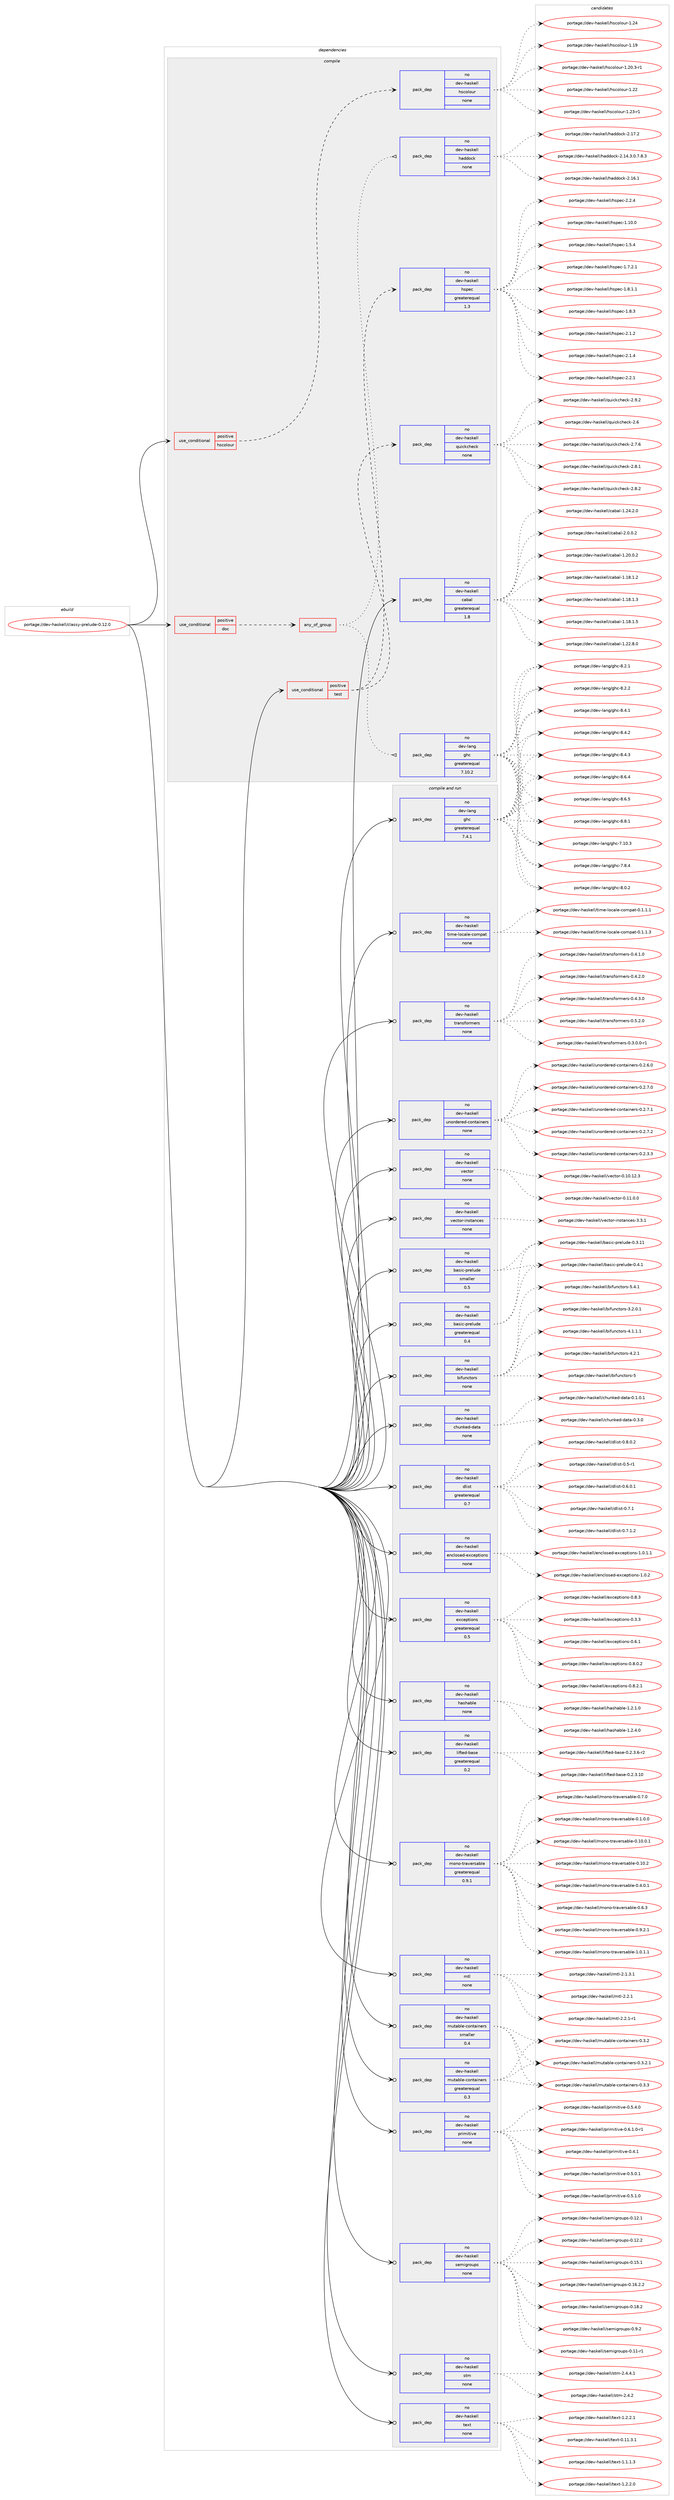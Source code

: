digraph prolog {

# *************
# Graph options
# *************

newrank=true;
concentrate=true;
compound=true;
graph [rankdir=LR,fontname=Helvetica,fontsize=10,ranksep=1.5];#, ranksep=2.5, nodesep=0.2];
edge  [arrowhead=vee];
node  [fontname=Helvetica,fontsize=10];

# **********
# The ebuild
# **********

subgraph cluster_leftcol {
color=gray;
rank=same;
label=<<i>ebuild</i>>;
id [label="portage://dev-haskell/classy-prelude-0.12.0", color=red, width=4, href="../dev-haskell/classy-prelude-0.12.0.svg"];
}

# ****************
# The dependencies
# ****************

subgraph cluster_midcol {
color=gray;
label=<<i>dependencies</i>>;
subgraph cluster_compile {
fillcolor="#eeeeee";
style=filled;
label=<<i>compile</i>>;
subgraph cond14573 {
dependency64212 [label=<<TABLE BORDER="0" CELLBORDER="1" CELLSPACING="0" CELLPADDING="4"><TR><TD ROWSPAN="3" CELLPADDING="10">use_conditional</TD></TR><TR><TD>positive</TD></TR><TR><TD>doc</TD></TR></TABLE>>, shape=none, color=red];
subgraph any1453 {
dependency64213 [label=<<TABLE BORDER="0" CELLBORDER="1" CELLSPACING="0" CELLPADDING="4"><TR><TD CELLPADDING="10">any_of_group</TD></TR></TABLE>>, shape=none, color=red];subgraph pack48129 {
dependency64214 [label=<<TABLE BORDER="0" CELLBORDER="1" CELLSPACING="0" CELLPADDING="4" WIDTH="220"><TR><TD ROWSPAN="6" CELLPADDING="30">pack_dep</TD></TR><TR><TD WIDTH="110">no</TD></TR><TR><TD>dev-haskell</TD></TR><TR><TD>haddock</TD></TR><TR><TD>none</TD></TR><TR><TD></TD></TR></TABLE>>, shape=none, color=blue];
}
dependency64213:e -> dependency64214:w [weight=20,style="dotted",arrowhead="oinv"];
subgraph pack48130 {
dependency64215 [label=<<TABLE BORDER="0" CELLBORDER="1" CELLSPACING="0" CELLPADDING="4" WIDTH="220"><TR><TD ROWSPAN="6" CELLPADDING="30">pack_dep</TD></TR><TR><TD WIDTH="110">no</TD></TR><TR><TD>dev-lang</TD></TR><TR><TD>ghc</TD></TR><TR><TD>greaterequal</TD></TR><TR><TD>7.10.2</TD></TR></TABLE>>, shape=none, color=blue];
}
dependency64213:e -> dependency64215:w [weight=20,style="dotted",arrowhead="oinv"];
}
dependency64212:e -> dependency64213:w [weight=20,style="dashed",arrowhead="vee"];
}
id:e -> dependency64212:w [weight=20,style="solid",arrowhead="vee"];
subgraph cond14574 {
dependency64216 [label=<<TABLE BORDER="0" CELLBORDER="1" CELLSPACING="0" CELLPADDING="4"><TR><TD ROWSPAN="3" CELLPADDING="10">use_conditional</TD></TR><TR><TD>positive</TD></TR><TR><TD>hscolour</TD></TR></TABLE>>, shape=none, color=red];
subgraph pack48131 {
dependency64217 [label=<<TABLE BORDER="0" CELLBORDER="1" CELLSPACING="0" CELLPADDING="4" WIDTH="220"><TR><TD ROWSPAN="6" CELLPADDING="30">pack_dep</TD></TR><TR><TD WIDTH="110">no</TD></TR><TR><TD>dev-haskell</TD></TR><TR><TD>hscolour</TD></TR><TR><TD>none</TD></TR><TR><TD></TD></TR></TABLE>>, shape=none, color=blue];
}
dependency64216:e -> dependency64217:w [weight=20,style="dashed",arrowhead="vee"];
}
id:e -> dependency64216:w [weight=20,style="solid",arrowhead="vee"];
subgraph cond14575 {
dependency64218 [label=<<TABLE BORDER="0" CELLBORDER="1" CELLSPACING="0" CELLPADDING="4"><TR><TD ROWSPAN="3" CELLPADDING="10">use_conditional</TD></TR><TR><TD>positive</TD></TR><TR><TD>test</TD></TR></TABLE>>, shape=none, color=red];
subgraph pack48132 {
dependency64219 [label=<<TABLE BORDER="0" CELLBORDER="1" CELLSPACING="0" CELLPADDING="4" WIDTH="220"><TR><TD ROWSPAN="6" CELLPADDING="30">pack_dep</TD></TR><TR><TD WIDTH="110">no</TD></TR><TR><TD>dev-haskell</TD></TR><TR><TD>hspec</TD></TR><TR><TD>greaterequal</TD></TR><TR><TD>1.3</TD></TR></TABLE>>, shape=none, color=blue];
}
dependency64218:e -> dependency64219:w [weight=20,style="dashed",arrowhead="vee"];
subgraph pack48133 {
dependency64220 [label=<<TABLE BORDER="0" CELLBORDER="1" CELLSPACING="0" CELLPADDING="4" WIDTH="220"><TR><TD ROWSPAN="6" CELLPADDING="30">pack_dep</TD></TR><TR><TD WIDTH="110">no</TD></TR><TR><TD>dev-haskell</TD></TR><TR><TD>quickcheck</TD></TR><TR><TD>none</TD></TR><TR><TD></TD></TR></TABLE>>, shape=none, color=blue];
}
dependency64218:e -> dependency64220:w [weight=20,style="dashed",arrowhead="vee"];
}
id:e -> dependency64218:w [weight=20,style="solid",arrowhead="vee"];
subgraph pack48134 {
dependency64221 [label=<<TABLE BORDER="0" CELLBORDER="1" CELLSPACING="0" CELLPADDING="4" WIDTH="220"><TR><TD ROWSPAN="6" CELLPADDING="30">pack_dep</TD></TR><TR><TD WIDTH="110">no</TD></TR><TR><TD>dev-haskell</TD></TR><TR><TD>cabal</TD></TR><TR><TD>greaterequal</TD></TR><TR><TD>1.8</TD></TR></TABLE>>, shape=none, color=blue];
}
id:e -> dependency64221:w [weight=20,style="solid",arrowhead="vee"];
}
subgraph cluster_compileandrun {
fillcolor="#eeeeee";
style=filled;
label=<<i>compile and run</i>>;
subgraph pack48135 {
dependency64222 [label=<<TABLE BORDER="0" CELLBORDER="1" CELLSPACING="0" CELLPADDING="4" WIDTH="220"><TR><TD ROWSPAN="6" CELLPADDING="30">pack_dep</TD></TR><TR><TD WIDTH="110">no</TD></TR><TR><TD>dev-haskell</TD></TR><TR><TD>basic-prelude</TD></TR><TR><TD>greaterequal</TD></TR><TR><TD>0.4</TD></TR></TABLE>>, shape=none, color=blue];
}
id:e -> dependency64222:w [weight=20,style="solid",arrowhead="odotvee"];
subgraph pack48136 {
dependency64223 [label=<<TABLE BORDER="0" CELLBORDER="1" CELLSPACING="0" CELLPADDING="4" WIDTH="220"><TR><TD ROWSPAN="6" CELLPADDING="30">pack_dep</TD></TR><TR><TD WIDTH="110">no</TD></TR><TR><TD>dev-haskell</TD></TR><TR><TD>basic-prelude</TD></TR><TR><TD>smaller</TD></TR><TR><TD>0.5</TD></TR></TABLE>>, shape=none, color=blue];
}
id:e -> dependency64223:w [weight=20,style="solid",arrowhead="odotvee"];
subgraph pack48137 {
dependency64224 [label=<<TABLE BORDER="0" CELLBORDER="1" CELLSPACING="0" CELLPADDING="4" WIDTH="220"><TR><TD ROWSPAN="6" CELLPADDING="30">pack_dep</TD></TR><TR><TD WIDTH="110">no</TD></TR><TR><TD>dev-haskell</TD></TR><TR><TD>bifunctors</TD></TR><TR><TD>none</TD></TR><TR><TD></TD></TR></TABLE>>, shape=none, color=blue];
}
id:e -> dependency64224:w [weight=20,style="solid",arrowhead="odotvee"];
subgraph pack48138 {
dependency64225 [label=<<TABLE BORDER="0" CELLBORDER="1" CELLSPACING="0" CELLPADDING="4" WIDTH="220"><TR><TD ROWSPAN="6" CELLPADDING="30">pack_dep</TD></TR><TR><TD WIDTH="110">no</TD></TR><TR><TD>dev-haskell</TD></TR><TR><TD>chunked-data</TD></TR><TR><TD>none</TD></TR><TR><TD></TD></TR></TABLE>>, shape=none, color=blue];
}
id:e -> dependency64225:w [weight=20,style="solid",arrowhead="odotvee"];
subgraph pack48139 {
dependency64226 [label=<<TABLE BORDER="0" CELLBORDER="1" CELLSPACING="0" CELLPADDING="4" WIDTH="220"><TR><TD ROWSPAN="6" CELLPADDING="30">pack_dep</TD></TR><TR><TD WIDTH="110">no</TD></TR><TR><TD>dev-haskell</TD></TR><TR><TD>dlist</TD></TR><TR><TD>greaterequal</TD></TR><TR><TD>0.7</TD></TR></TABLE>>, shape=none, color=blue];
}
id:e -> dependency64226:w [weight=20,style="solid",arrowhead="odotvee"];
subgraph pack48140 {
dependency64227 [label=<<TABLE BORDER="0" CELLBORDER="1" CELLSPACING="0" CELLPADDING="4" WIDTH="220"><TR><TD ROWSPAN="6" CELLPADDING="30">pack_dep</TD></TR><TR><TD WIDTH="110">no</TD></TR><TR><TD>dev-haskell</TD></TR><TR><TD>enclosed-exceptions</TD></TR><TR><TD>none</TD></TR><TR><TD></TD></TR></TABLE>>, shape=none, color=blue];
}
id:e -> dependency64227:w [weight=20,style="solid",arrowhead="odotvee"];
subgraph pack48141 {
dependency64228 [label=<<TABLE BORDER="0" CELLBORDER="1" CELLSPACING="0" CELLPADDING="4" WIDTH="220"><TR><TD ROWSPAN="6" CELLPADDING="30">pack_dep</TD></TR><TR><TD WIDTH="110">no</TD></TR><TR><TD>dev-haskell</TD></TR><TR><TD>exceptions</TD></TR><TR><TD>greaterequal</TD></TR><TR><TD>0.5</TD></TR></TABLE>>, shape=none, color=blue];
}
id:e -> dependency64228:w [weight=20,style="solid",arrowhead="odotvee"];
subgraph pack48142 {
dependency64229 [label=<<TABLE BORDER="0" CELLBORDER="1" CELLSPACING="0" CELLPADDING="4" WIDTH="220"><TR><TD ROWSPAN="6" CELLPADDING="30">pack_dep</TD></TR><TR><TD WIDTH="110">no</TD></TR><TR><TD>dev-haskell</TD></TR><TR><TD>hashable</TD></TR><TR><TD>none</TD></TR><TR><TD></TD></TR></TABLE>>, shape=none, color=blue];
}
id:e -> dependency64229:w [weight=20,style="solid",arrowhead="odotvee"];
subgraph pack48143 {
dependency64230 [label=<<TABLE BORDER="0" CELLBORDER="1" CELLSPACING="0" CELLPADDING="4" WIDTH="220"><TR><TD ROWSPAN="6" CELLPADDING="30">pack_dep</TD></TR><TR><TD WIDTH="110">no</TD></TR><TR><TD>dev-haskell</TD></TR><TR><TD>lifted-base</TD></TR><TR><TD>greaterequal</TD></TR><TR><TD>0.2</TD></TR></TABLE>>, shape=none, color=blue];
}
id:e -> dependency64230:w [weight=20,style="solid",arrowhead="odotvee"];
subgraph pack48144 {
dependency64231 [label=<<TABLE BORDER="0" CELLBORDER="1" CELLSPACING="0" CELLPADDING="4" WIDTH="220"><TR><TD ROWSPAN="6" CELLPADDING="30">pack_dep</TD></TR><TR><TD WIDTH="110">no</TD></TR><TR><TD>dev-haskell</TD></TR><TR><TD>mono-traversable</TD></TR><TR><TD>greaterequal</TD></TR><TR><TD>0.9.1</TD></TR></TABLE>>, shape=none, color=blue];
}
id:e -> dependency64231:w [weight=20,style="solid",arrowhead="odotvee"];
subgraph pack48145 {
dependency64232 [label=<<TABLE BORDER="0" CELLBORDER="1" CELLSPACING="0" CELLPADDING="4" WIDTH="220"><TR><TD ROWSPAN="6" CELLPADDING="30">pack_dep</TD></TR><TR><TD WIDTH="110">no</TD></TR><TR><TD>dev-haskell</TD></TR><TR><TD>mtl</TD></TR><TR><TD>none</TD></TR><TR><TD></TD></TR></TABLE>>, shape=none, color=blue];
}
id:e -> dependency64232:w [weight=20,style="solid",arrowhead="odotvee"];
subgraph pack48146 {
dependency64233 [label=<<TABLE BORDER="0" CELLBORDER="1" CELLSPACING="0" CELLPADDING="4" WIDTH="220"><TR><TD ROWSPAN="6" CELLPADDING="30">pack_dep</TD></TR><TR><TD WIDTH="110">no</TD></TR><TR><TD>dev-haskell</TD></TR><TR><TD>mutable-containers</TD></TR><TR><TD>greaterequal</TD></TR><TR><TD>0.3</TD></TR></TABLE>>, shape=none, color=blue];
}
id:e -> dependency64233:w [weight=20,style="solid",arrowhead="odotvee"];
subgraph pack48147 {
dependency64234 [label=<<TABLE BORDER="0" CELLBORDER="1" CELLSPACING="0" CELLPADDING="4" WIDTH="220"><TR><TD ROWSPAN="6" CELLPADDING="30">pack_dep</TD></TR><TR><TD WIDTH="110">no</TD></TR><TR><TD>dev-haskell</TD></TR><TR><TD>mutable-containers</TD></TR><TR><TD>smaller</TD></TR><TR><TD>0.4</TD></TR></TABLE>>, shape=none, color=blue];
}
id:e -> dependency64234:w [weight=20,style="solid",arrowhead="odotvee"];
subgraph pack48148 {
dependency64235 [label=<<TABLE BORDER="0" CELLBORDER="1" CELLSPACING="0" CELLPADDING="4" WIDTH="220"><TR><TD ROWSPAN="6" CELLPADDING="30">pack_dep</TD></TR><TR><TD WIDTH="110">no</TD></TR><TR><TD>dev-haskell</TD></TR><TR><TD>primitive</TD></TR><TR><TD>none</TD></TR><TR><TD></TD></TR></TABLE>>, shape=none, color=blue];
}
id:e -> dependency64235:w [weight=20,style="solid",arrowhead="odotvee"];
subgraph pack48149 {
dependency64236 [label=<<TABLE BORDER="0" CELLBORDER="1" CELLSPACING="0" CELLPADDING="4" WIDTH="220"><TR><TD ROWSPAN="6" CELLPADDING="30">pack_dep</TD></TR><TR><TD WIDTH="110">no</TD></TR><TR><TD>dev-haskell</TD></TR><TR><TD>semigroups</TD></TR><TR><TD>none</TD></TR><TR><TD></TD></TR></TABLE>>, shape=none, color=blue];
}
id:e -> dependency64236:w [weight=20,style="solid",arrowhead="odotvee"];
subgraph pack48150 {
dependency64237 [label=<<TABLE BORDER="0" CELLBORDER="1" CELLSPACING="0" CELLPADDING="4" WIDTH="220"><TR><TD ROWSPAN="6" CELLPADDING="30">pack_dep</TD></TR><TR><TD WIDTH="110">no</TD></TR><TR><TD>dev-haskell</TD></TR><TR><TD>stm</TD></TR><TR><TD>none</TD></TR><TR><TD></TD></TR></TABLE>>, shape=none, color=blue];
}
id:e -> dependency64237:w [weight=20,style="solid",arrowhead="odotvee"];
subgraph pack48151 {
dependency64238 [label=<<TABLE BORDER="0" CELLBORDER="1" CELLSPACING="0" CELLPADDING="4" WIDTH="220"><TR><TD ROWSPAN="6" CELLPADDING="30">pack_dep</TD></TR><TR><TD WIDTH="110">no</TD></TR><TR><TD>dev-haskell</TD></TR><TR><TD>text</TD></TR><TR><TD>none</TD></TR><TR><TD></TD></TR></TABLE>>, shape=none, color=blue];
}
id:e -> dependency64238:w [weight=20,style="solid",arrowhead="odotvee"];
subgraph pack48152 {
dependency64239 [label=<<TABLE BORDER="0" CELLBORDER="1" CELLSPACING="0" CELLPADDING="4" WIDTH="220"><TR><TD ROWSPAN="6" CELLPADDING="30">pack_dep</TD></TR><TR><TD WIDTH="110">no</TD></TR><TR><TD>dev-haskell</TD></TR><TR><TD>time-locale-compat</TD></TR><TR><TD>none</TD></TR><TR><TD></TD></TR></TABLE>>, shape=none, color=blue];
}
id:e -> dependency64239:w [weight=20,style="solid",arrowhead="odotvee"];
subgraph pack48153 {
dependency64240 [label=<<TABLE BORDER="0" CELLBORDER="1" CELLSPACING="0" CELLPADDING="4" WIDTH="220"><TR><TD ROWSPAN="6" CELLPADDING="30">pack_dep</TD></TR><TR><TD WIDTH="110">no</TD></TR><TR><TD>dev-haskell</TD></TR><TR><TD>transformers</TD></TR><TR><TD>none</TD></TR><TR><TD></TD></TR></TABLE>>, shape=none, color=blue];
}
id:e -> dependency64240:w [weight=20,style="solid",arrowhead="odotvee"];
subgraph pack48154 {
dependency64241 [label=<<TABLE BORDER="0" CELLBORDER="1" CELLSPACING="0" CELLPADDING="4" WIDTH="220"><TR><TD ROWSPAN="6" CELLPADDING="30">pack_dep</TD></TR><TR><TD WIDTH="110">no</TD></TR><TR><TD>dev-haskell</TD></TR><TR><TD>unordered-containers</TD></TR><TR><TD>none</TD></TR><TR><TD></TD></TR></TABLE>>, shape=none, color=blue];
}
id:e -> dependency64241:w [weight=20,style="solid",arrowhead="odotvee"];
subgraph pack48155 {
dependency64242 [label=<<TABLE BORDER="0" CELLBORDER="1" CELLSPACING="0" CELLPADDING="4" WIDTH="220"><TR><TD ROWSPAN="6" CELLPADDING="30">pack_dep</TD></TR><TR><TD WIDTH="110">no</TD></TR><TR><TD>dev-haskell</TD></TR><TR><TD>vector</TD></TR><TR><TD>none</TD></TR><TR><TD></TD></TR></TABLE>>, shape=none, color=blue];
}
id:e -> dependency64242:w [weight=20,style="solid",arrowhead="odotvee"];
subgraph pack48156 {
dependency64243 [label=<<TABLE BORDER="0" CELLBORDER="1" CELLSPACING="0" CELLPADDING="4" WIDTH="220"><TR><TD ROWSPAN="6" CELLPADDING="30">pack_dep</TD></TR><TR><TD WIDTH="110">no</TD></TR><TR><TD>dev-haskell</TD></TR><TR><TD>vector-instances</TD></TR><TR><TD>none</TD></TR><TR><TD></TD></TR></TABLE>>, shape=none, color=blue];
}
id:e -> dependency64243:w [weight=20,style="solid",arrowhead="odotvee"];
subgraph pack48157 {
dependency64244 [label=<<TABLE BORDER="0" CELLBORDER="1" CELLSPACING="0" CELLPADDING="4" WIDTH="220"><TR><TD ROWSPAN="6" CELLPADDING="30">pack_dep</TD></TR><TR><TD WIDTH="110">no</TD></TR><TR><TD>dev-lang</TD></TR><TR><TD>ghc</TD></TR><TR><TD>greaterequal</TD></TR><TR><TD>7.4.1</TD></TR></TABLE>>, shape=none, color=blue];
}
id:e -> dependency64244:w [weight=20,style="solid",arrowhead="odotvee"];
}
subgraph cluster_run {
fillcolor="#eeeeee";
style=filled;
label=<<i>run</i>>;
}
}

# **************
# The candidates
# **************

subgraph cluster_choices {
rank=same;
color=gray;
label=<<i>candidates</i>>;

subgraph choice48129 {
color=black;
nodesep=1;
choiceportage1001011184510497115107101108108471049710010011199107455046495246514648465546564651 [label="portage://dev-haskell/haddock-2.14.3.0.7.8.3", color=red, width=4,href="../dev-haskell/haddock-2.14.3.0.7.8.3.svg"];
choiceportage100101118451049711510710110810847104971001001119910745504649544649 [label="portage://dev-haskell/haddock-2.16.1", color=red, width=4,href="../dev-haskell/haddock-2.16.1.svg"];
choiceportage100101118451049711510710110810847104971001001119910745504649554650 [label="portage://dev-haskell/haddock-2.17.2", color=red, width=4,href="../dev-haskell/haddock-2.17.2.svg"];
dependency64214:e -> choiceportage1001011184510497115107101108108471049710010011199107455046495246514648465546564651:w [style=dotted,weight="100"];
dependency64214:e -> choiceportage100101118451049711510710110810847104971001001119910745504649544649:w [style=dotted,weight="100"];
dependency64214:e -> choiceportage100101118451049711510710110810847104971001001119910745504649554650:w [style=dotted,weight="100"];
}
subgraph choice48130 {
color=black;
nodesep=1;
choiceportage1001011184510897110103471031049945554649484651 [label="portage://dev-lang/ghc-7.10.3", color=red, width=4,href="../dev-lang/ghc-7.10.3.svg"];
choiceportage10010111845108971101034710310499455546564652 [label="portage://dev-lang/ghc-7.8.4", color=red, width=4,href="../dev-lang/ghc-7.8.4.svg"];
choiceportage10010111845108971101034710310499455646484650 [label="portage://dev-lang/ghc-8.0.2", color=red, width=4,href="../dev-lang/ghc-8.0.2.svg"];
choiceportage10010111845108971101034710310499455646504649 [label="portage://dev-lang/ghc-8.2.1", color=red, width=4,href="../dev-lang/ghc-8.2.1.svg"];
choiceportage10010111845108971101034710310499455646504650 [label="portage://dev-lang/ghc-8.2.2", color=red, width=4,href="../dev-lang/ghc-8.2.2.svg"];
choiceportage10010111845108971101034710310499455646524649 [label="portage://dev-lang/ghc-8.4.1", color=red, width=4,href="../dev-lang/ghc-8.4.1.svg"];
choiceportage10010111845108971101034710310499455646524650 [label="portage://dev-lang/ghc-8.4.2", color=red, width=4,href="../dev-lang/ghc-8.4.2.svg"];
choiceportage10010111845108971101034710310499455646524651 [label="portage://dev-lang/ghc-8.4.3", color=red, width=4,href="../dev-lang/ghc-8.4.3.svg"];
choiceportage10010111845108971101034710310499455646544652 [label="portage://dev-lang/ghc-8.6.4", color=red, width=4,href="../dev-lang/ghc-8.6.4.svg"];
choiceportage10010111845108971101034710310499455646544653 [label="portage://dev-lang/ghc-8.6.5", color=red, width=4,href="../dev-lang/ghc-8.6.5.svg"];
choiceportage10010111845108971101034710310499455646564649 [label="portage://dev-lang/ghc-8.8.1", color=red, width=4,href="../dev-lang/ghc-8.8.1.svg"];
dependency64215:e -> choiceportage1001011184510897110103471031049945554649484651:w [style=dotted,weight="100"];
dependency64215:e -> choiceportage10010111845108971101034710310499455546564652:w [style=dotted,weight="100"];
dependency64215:e -> choiceportage10010111845108971101034710310499455646484650:w [style=dotted,weight="100"];
dependency64215:e -> choiceportage10010111845108971101034710310499455646504649:w [style=dotted,weight="100"];
dependency64215:e -> choiceportage10010111845108971101034710310499455646504650:w [style=dotted,weight="100"];
dependency64215:e -> choiceportage10010111845108971101034710310499455646524649:w [style=dotted,weight="100"];
dependency64215:e -> choiceportage10010111845108971101034710310499455646524650:w [style=dotted,weight="100"];
dependency64215:e -> choiceportage10010111845108971101034710310499455646524651:w [style=dotted,weight="100"];
dependency64215:e -> choiceportage10010111845108971101034710310499455646544652:w [style=dotted,weight="100"];
dependency64215:e -> choiceportage10010111845108971101034710310499455646544653:w [style=dotted,weight="100"];
dependency64215:e -> choiceportage10010111845108971101034710310499455646564649:w [style=dotted,weight="100"];
}
subgraph choice48131 {
color=black;
nodesep=1;
choiceportage100101118451049711510710110810847104115991111081111171144549464957 [label="portage://dev-haskell/hscolour-1.19", color=red, width=4,href="../dev-haskell/hscolour-1.19.svg"];
choiceportage10010111845104971151071011081084710411599111108111117114454946504846514511449 [label="portage://dev-haskell/hscolour-1.20.3-r1", color=red, width=4,href="../dev-haskell/hscolour-1.20.3-r1.svg"];
choiceportage100101118451049711510710110810847104115991111081111171144549465050 [label="portage://dev-haskell/hscolour-1.22", color=red, width=4,href="../dev-haskell/hscolour-1.22.svg"];
choiceportage1001011184510497115107101108108471041159911110811111711445494650514511449 [label="portage://dev-haskell/hscolour-1.23-r1", color=red, width=4,href="../dev-haskell/hscolour-1.23-r1.svg"];
choiceportage100101118451049711510710110810847104115991111081111171144549465052 [label="portage://dev-haskell/hscolour-1.24", color=red, width=4,href="../dev-haskell/hscolour-1.24.svg"];
dependency64217:e -> choiceportage100101118451049711510710110810847104115991111081111171144549464957:w [style=dotted,weight="100"];
dependency64217:e -> choiceportage10010111845104971151071011081084710411599111108111117114454946504846514511449:w [style=dotted,weight="100"];
dependency64217:e -> choiceportage100101118451049711510710110810847104115991111081111171144549465050:w [style=dotted,weight="100"];
dependency64217:e -> choiceportage1001011184510497115107101108108471041159911110811111711445494650514511449:w [style=dotted,weight="100"];
dependency64217:e -> choiceportage100101118451049711510710110810847104115991111081111171144549465052:w [style=dotted,weight="100"];
}
subgraph choice48132 {
color=black;
nodesep=1;
choiceportage1001011184510497115107101108108471041151121019945494649484648 [label="portage://dev-haskell/hspec-1.10.0", color=red, width=4,href="../dev-haskell/hspec-1.10.0.svg"];
choiceportage10010111845104971151071011081084710411511210199454946534652 [label="portage://dev-haskell/hspec-1.5.4", color=red, width=4,href="../dev-haskell/hspec-1.5.4.svg"];
choiceportage100101118451049711510710110810847104115112101994549465546504649 [label="portage://dev-haskell/hspec-1.7.2.1", color=red, width=4,href="../dev-haskell/hspec-1.7.2.1.svg"];
choiceportage100101118451049711510710110810847104115112101994549465646494649 [label="portage://dev-haskell/hspec-1.8.1.1", color=red, width=4,href="../dev-haskell/hspec-1.8.1.1.svg"];
choiceportage10010111845104971151071011081084710411511210199454946564651 [label="portage://dev-haskell/hspec-1.8.3", color=red, width=4,href="../dev-haskell/hspec-1.8.3.svg"];
choiceportage10010111845104971151071011081084710411511210199455046494650 [label="portage://dev-haskell/hspec-2.1.2", color=red, width=4,href="../dev-haskell/hspec-2.1.2.svg"];
choiceportage10010111845104971151071011081084710411511210199455046494652 [label="portage://dev-haskell/hspec-2.1.4", color=red, width=4,href="../dev-haskell/hspec-2.1.4.svg"];
choiceportage10010111845104971151071011081084710411511210199455046504649 [label="portage://dev-haskell/hspec-2.2.1", color=red, width=4,href="../dev-haskell/hspec-2.2.1.svg"];
choiceportage10010111845104971151071011081084710411511210199455046504652 [label="portage://dev-haskell/hspec-2.2.4", color=red, width=4,href="../dev-haskell/hspec-2.2.4.svg"];
dependency64219:e -> choiceportage1001011184510497115107101108108471041151121019945494649484648:w [style=dotted,weight="100"];
dependency64219:e -> choiceportage10010111845104971151071011081084710411511210199454946534652:w [style=dotted,weight="100"];
dependency64219:e -> choiceportage100101118451049711510710110810847104115112101994549465546504649:w [style=dotted,weight="100"];
dependency64219:e -> choiceportage100101118451049711510710110810847104115112101994549465646494649:w [style=dotted,weight="100"];
dependency64219:e -> choiceportage10010111845104971151071011081084710411511210199454946564651:w [style=dotted,weight="100"];
dependency64219:e -> choiceportage10010111845104971151071011081084710411511210199455046494650:w [style=dotted,weight="100"];
dependency64219:e -> choiceportage10010111845104971151071011081084710411511210199455046494652:w [style=dotted,weight="100"];
dependency64219:e -> choiceportage10010111845104971151071011081084710411511210199455046504649:w [style=dotted,weight="100"];
dependency64219:e -> choiceportage10010111845104971151071011081084710411511210199455046504652:w [style=dotted,weight="100"];
}
subgraph choice48133 {
color=black;
nodesep=1;
choiceportage10010111845104971151071011081084711311710599107991041019910745504654 [label="portage://dev-haskell/quickcheck-2.6", color=red, width=4,href="../dev-haskell/quickcheck-2.6.svg"];
choiceportage100101118451049711510710110810847113117105991079910410199107455046554654 [label="portage://dev-haskell/quickcheck-2.7.6", color=red, width=4,href="../dev-haskell/quickcheck-2.7.6.svg"];
choiceportage100101118451049711510710110810847113117105991079910410199107455046564649 [label="portage://dev-haskell/quickcheck-2.8.1", color=red, width=4,href="../dev-haskell/quickcheck-2.8.1.svg"];
choiceportage100101118451049711510710110810847113117105991079910410199107455046564650 [label="portage://dev-haskell/quickcheck-2.8.2", color=red, width=4,href="../dev-haskell/quickcheck-2.8.2.svg"];
choiceportage100101118451049711510710110810847113117105991079910410199107455046574650 [label="portage://dev-haskell/quickcheck-2.9.2", color=red, width=4,href="../dev-haskell/quickcheck-2.9.2.svg"];
dependency64220:e -> choiceportage10010111845104971151071011081084711311710599107991041019910745504654:w [style=dotted,weight="100"];
dependency64220:e -> choiceportage100101118451049711510710110810847113117105991079910410199107455046554654:w [style=dotted,weight="100"];
dependency64220:e -> choiceportage100101118451049711510710110810847113117105991079910410199107455046564649:w [style=dotted,weight="100"];
dependency64220:e -> choiceportage100101118451049711510710110810847113117105991079910410199107455046564650:w [style=dotted,weight="100"];
dependency64220:e -> choiceportage100101118451049711510710110810847113117105991079910410199107455046574650:w [style=dotted,weight="100"];
}
subgraph choice48134 {
color=black;
nodesep=1;
choiceportage10010111845104971151071011081084799979897108454946495646494650 [label="portage://dev-haskell/cabal-1.18.1.2", color=red, width=4,href="../dev-haskell/cabal-1.18.1.2.svg"];
choiceportage10010111845104971151071011081084799979897108454946495646494651 [label="portage://dev-haskell/cabal-1.18.1.3", color=red, width=4,href="../dev-haskell/cabal-1.18.1.3.svg"];
choiceportage10010111845104971151071011081084799979897108454946495646494653 [label="portage://dev-haskell/cabal-1.18.1.5", color=red, width=4,href="../dev-haskell/cabal-1.18.1.5.svg"];
choiceportage10010111845104971151071011081084799979897108454946504846484650 [label="portage://dev-haskell/cabal-1.20.0.2", color=red, width=4,href="../dev-haskell/cabal-1.20.0.2.svg"];
choiceportage10010111845104971151071011081084799979897108454946505046564648 [label="portage://dev-haskell/cabal-1.22.8.0", color=red, width=4,href="../dev-haskell/cabal-1.22.8.0.svg"];
choiceportage10010111845104971151071011081084799979897108454946505246504648 [label="portage://dev-haskell/cabal-1.24.2.0", color=red, width=4,href="../dev-haskell/cabal-1.24.2.0.svg"];
choiceportage100101118451049711510710110810847999798971084550464846484650 [label="portage://dev-haskell/cabal-2.0.0.2", color=red, width=4,href="../dev-haskell/cabal-2.0.0.2.svg"];
dependency64221:e -> choiceportage10010111845104971151071011081084799979897108454946495646494650:w [style=dotted,weight="100"];
dependency64221:e -> choiceportage10010111845104971151071011081084799979897108454946495646494651:w [style=dotted,weight="100"];
dependency64221:e -> choiceportage10010111845104971151071011081084799979897108454946495646494653:w [style=dotted,weight="100"];
dependency64221:e -> choiceportage10010111845104971151071011081084799979897108454946504846484650:w [style=dotted,weight="100"];
dependency64221:e -> choiceportage10010111845104971151071011081084799979897108454946505046564648:w [style=dotted,weight="100"];
dependency64221:e -> choiceportage10010111845104971151071011081084799979897108454946505246504648:w [style=dotted,weight="100"];
dependency64221:e -> choiceportage100101118451049711510710110810847999798971084550464846484650:w [style=dotted,weight="100"];
}
subgraph choice48135 {
color=black;
nodesep=1;
choiceportage1001011184510497115107101108108479897115105994511211410110811710010145484651464949 [label="portage://dev-haskell/basic-prelude-0.3.11", color=red, width=4,href="../dev-haskell/basic-prelude-0.3.11.svg"];
choiceportage10010111845104971151071011081084798971151059945112114101108117100101454846524649 [label="portage://dev-haskell/basic-prelude-0.4.1", color=red, width=4,href="../dev-haskell/basic-prelude-0.4.1.svg"];
dependency64222:e -> choiceportage1001011184510497115107101108108479897115105994511211410110811710010145484651464949:w [style=dotted,weight="100"];
dependency64222:e -> choiceportage10010111845104971151071011081084798971151059945112114101108117100101454846524649:w [style=dotted,weight="100"];
}
subgraph choice48136 {
color=black;
nodesep=1;
choiceportage1001011184510497115107101108108479897115105994511211410110811710010145484651464949 [label="portage://dev-haskell/basic-prelude-0.3.11", color=red, width=4,href="../dev-haskell/basic-prelude-0.3.11.svg"];
choiceportage10010111845104971151071011081084798971151059945112114101108117100101454846524649 [label="portage://dev-haskell/basic-prelude-0.4.1", color=red, width=4,href="../dev-haskell/basic-prelude-0.4.1.svg"];
dependency64223:e -> choiceportage1001011184510497115107101108108479897115105994511211410110811710010145484651464949:w [style=dotted,weight="100"];
dependency64223:e -> choiceportage10010111845104971151071011081084798971151059945112114101108117100101454846524649:w [style=dotted,weight="100"];
}
subgraph choice48137 {
color=black;
nodesep=1;
choiceportage10010111845104971151071011081084798105102117110991161111141154551465046484649 [label="portage://dev-haskell/bifunctors-3.2.0.1", color=red, width=4,href="../dev-haskell/bifunctors-3.2.0.1.svg"];
choiceportage10010111845104971151071011081084798105102117110991161111141154552464946494649 [label="portage://dev-haskell/bifunctors-4.1.1.1", color=red, width=4,href="../dev-haskell/bifunctors-4.1.1.1.svg"];
choiceportage1001011184510497115107101108108479810510211711099116111114115455246504649 [label="portage://dev-haskell/bifunctors-4.2.1", color=red, width=4,href="../dev-haskell/bifunctors-4.2.1.svg"];
choiceportage10010111845104971151071011081084798105102117110991161111141154553 [label="portage://dev-haskell/bifunctors-5", color=red, width=4,href="../dev-haskell/bifunctors-5.svg"];
choiceportage1001011184510497115107101108108479810510211711099116111114115455346524649 [label="portage://dev-haskell/bifunctors-5.4.1", color=red, width=4,href="../dev-haskell/bifunctors-5.4.1.svg"];
dependency64224:e -> choiceportage10010111845104971151071011081084798105102117110991161111141154551465046484649:w [style=dotted,weight="100"];
dependency64224:e -> choiceportage10010111845104971151071011081084798105102117110991161111141154552464946494649:w [style=dotted,weight="100"];
dependency64224:e -> choiceportage1001011184510497115107101108108479810510211711099116111114115455246504649:w [style=dotted,weight="100"];
dependency64224:e -> choiceportage10010111845104971151071011081084798105102117110991161111141154553:w [style=dotted,weight="100"];
dependency64224:e -> choiceportage1001011184510497115107101108108479810510211711099116111114115455346524649:w [style=dotted,weight="100"];
}
subgraph choice48138 {
color=black;
nodesep=1;
choiceportage100101118451049711510710110810847991041171101071011004510097116974548464946484649 [label="portage://dev-haskell/chunked-data-0.1.0.1", color=red, width=4,href="../dev-haskell/chunked-data-0.1.0.1.svg"];
choiceportage10010111845104971151071011081084799104117110107101100451009711697454846514648 [label="portage://dev-haskell/chunked-data-0.3.0", color=red, width=4,href="../dev-haskell/chunked-data-0.3.0.svg"];
dependency64225:e -> choiceportage100101118451049711510710110810847991041171101071011004510097116974548464946484649:w [style=dotted,weight="100"];
dependency64225:e -> choiceportage10010111845104971151071011081084799104117110107101100451009711697454846514648:w [style=dotted,weight="100"];
}
subgraph choice48139 {
color=black;
nodesep=1;
choiceportage100101118451049711510710110810847100108105115116454846534511449 [label="portage://dev-haskell/dlist-0.5-r1", color=red, width=4,href="../dev-haskell/dlist-0.5-r1.svg"];
choiceportage1001011184510497115107101108108471001081051151164548465446484649 [label="portage://dev-haskell/dlist-0.6.0.1", color=red, width=4,href="../dev-haskell/dlist-0.6.0.1.svg"];
choiceportage100101118451049711510710110810847100108105115116454846554649 [label="portage://dev-haskell/dlist-0.7.1", color=red, width=4,href="../dev-haskell/dlist-0.7.1.svg"];
choiceportage1001011184510497115107101108108471001081051151164548465546494650 [label="portage://dev-haskell/dlist-0.7.1.2", color=red, width=4,href="../dev-haskell/dlist-0.7.1.2.svg"];
choiceportage1001011184510497115107101108108471001081051151164548465646484650 [label="portage://dev-haskell/dlist-0.8.0.2", color=red, width=4,href="../dev-haskell/dlist-0.8.0.2.svg"];
dependency64226:e -> choiceportage100101118451049711510710110810847100108105115116454846534511449:w [style=dotted,weight="100"];
dependency64226:e -> choiceportage1001011184510497115107101108108471001081051151164548465446484649:w [style=dotted,weight="100"];
dependency64226:e -> choiceportage100101118451049711510710110810847100108105115116454846554649:w [style=dotted,weight="100"];
dependency64226:e -> choiceportage1001011184510497115107101108108471001081051151164548465546494650:w [style=dotted,weight="100"];
dependency64226:e -> choiceportage1001011184510497115107101108108471001081051151164548465646484650:w [style=dotted,weight="100"];
}
subgraph choice48140 {
color=black;
nodesep=1;
choiceportage1001011184510497115107101108108471011109910811111510110045101120991011121161051111101154549464846494649 [label="portage://dev-haskell/enclosed-exceptions-1.0.1.1", color=red, width=4,href="../dev-haskell/enclosed-exceptions-1.0.1.1.svg"];
choiceportage100101118451049711510710110810847101110991081111151011004510112099101112116105111110115454946484650 [label="portage://dev-haskell/enclosed-exceptions-1.0.2", color=red, width=4,href="../dev-haskell/enclosed-exceptions-1.0.2.svg"];
dependency64227:e -> choiceportage1001011184510497115107101108108471011109910811111510110045101120991011121161051111101154549464846494649:w [style=dotted,weight="100"];
dependency64227:e -> choiceportage100101118451049711510710110810847101110991081111151011004510112099101112116105111110115454946484650:w [style=dotted,weight="100"];
}
subgraph choice48141 {
color=black;
nodesep=1;
choiceportage10010111845104971151071011081084710112099101112116105111110115454846514651 [label="portage://dev-haskell/exceptions-0.3.3", color=red, width=4,href="../dev-haskell/exceptions-0.3.3.svg"];
choiceportage10010111845104971151071011081084710112099101112116105111110115454846544649 [label="portage://dev-haskell/exceptions-0.6.1", color=red, width=4,href="../dev-haskell/exceptions-0.6.1.svg"];
choiceportage100101118451049711510710110810847101120991011121161051111101154548465646484650 [label="portage://dev-haskell/exceptions-0.8.0.2", color=red, width=4,href="../dev-haskell/exceptions-0.8.0.2.svg"];
choiceportage100101118451049711510710110810847101120991011121161051111101154548465646504649 [label="portage://dev-haskell/exceptions-0.8.2.1", color=red, width=4,href="../dev-haskell/exceptions-0.8.2.1.svg"];
choiceportage10010111845104971151071011081084710112099101112116105111110115454846564651 [label="portage://dev-haskell/exceptions-0.8.3", color=red, width=4,href="../dev-haskell/exceptions-0.8.3.svg"];
dependency64228:e -> choiceportage10010111845104971151071011081084710112099101112116105111110115454846514651:w [style=dotted,weight="100"];
dependency64228:e -> choiceportage10010111845104971151071011081084710112099101112116105111110115454846544649:w [style=dotted,weight="100"];
dependency64228:e -> choiceportage100101118451049711510710110810847101120991011121161051111101154548465646484650:w [style=dotted,weight="100"];
dependency64228:e -> choiceportage100101118451049711510710110810847101120991011121161051111101154548465646504649:w [style=dotted,weight="100"];
dependency64228:e -> choiceportage10010111845104971151071011081084710112099101112116105111110115454846564651:w [style=dotted,weight="100"];
}
subgraph choice48142 {
color=black;
nodesep=1;
choiceportage1001011184510497115107101108108471049711510497981081014549465046494648 [label="portage://dev-haskell/hashable-1.2.1.0", color=red, width=4,href="../dev-haskell/hashable-1.2.1.0.svg"];
choiceportage1001011184510497115107101108108471049711510497981081014549465046524648 [label="portage://dev-haskell/hashable-1.2.4.0", color=red, width=4,href="../dev-haskell/hashable-1.2.4.0.svg"];
dependency64229:e -> choiceportage1001011184510497115107101108108471049711510497981081014549465046494648:w [style=dotted,weight="100"];
dependency64229:e -> choiceportage1001011184510497115107101108108471049711510497981081014549465046524648:w [style=dotted,weight="100"];
}
subgraph choice48143 {
color=black;
nodesep=1;
choiceportage100101118451049711510710110810847108105102116101100459897115101454846504651464948 [label="portage://dev-haskell/lifted-base-0.2.3.10", color=red, width=4,href="../dev-haskell/lifted-base-0.2.3.10.svg"];
choiceportage10010111845104971151071011081084710810510211610110045989711510145484650465146544511450 [label="portage://dev-haskell/lifted-base-0.2.3.6-r2", color=red, width=4,href="../dev-haskell/lifted-base-0.2.3.6-r2.svg"];
dependency64230:e -> choiceportage100101118451049711510710110810847108105102116101100459897115101454846504651464948:w [style=dotted,weight="100"];
dependency64230:e -> choiceportage10010111845104971151071011081084710810510211610110045989711510145484650465146544511450:w [style=dotted,weight="100"];
}
subgraph choice48144 {
color=black;
nodesep=1;
choiceportage100101118451049711510710110810847109111110111451161149711810111411597981081014548464946484648 [label="portage://dev-haskell/mono-traversable-0.1.0.0", color=red, width=4,href="../dev-haskell/mono-traversable-0.1.0.0.svg"];
choiceportage10010111845104971151071011081084710911111011145116114971181011141159798108101454846494846484649 [label="portage://dev-haskell/mono-traversable-0.10.0.1", color=red, width=4,href="../dev-haskell/mono-traversable-0.10.0.1.svg"];
choiceportage1001011184510497115107101108108471091111101114511611497118101114115979810810145484649484650 [label="portage://dev-haskell/mono-traversable-0.10.2", color=red, width=4,href="../dev-haskell/mono-traversable-0.10.2.svg"];
choiceportage100101118451049711510710110810847109111110111451161149711810111411597981081014548465246484649 [label="portage://dev-haskell/mono-traversable-0.4.0.1", color=red, width=4,href="../dev-haskell/mono-traversable-0.4.0.1.svg"];
choiceportage10010111845104971151071011081084710911111011145116114971181011141159798108101454846544651 [label="portage://dev-haskell/mono-traversable-0.6.3", color=red, width=4,href="../dev-haskell/mono-traversable-0.6.3.svg"];
choiceportage10010111845104971151071011081084710911111011145116114971181011141159798108101454846554648 [label="portage://dev-haskell/mono-traversable-0.7.0", color=red, width=4,href="../dev-haskell/mono-traversable-0.7.0.svg"];
choiceportage100101118451049711510710110810847109111110111451161149711810111411597981081014548465746504649 [label="portage://dev-haskell/mono-traversable-0.9.2.1", color=red, width=4,href="../dev-haskell/mono-traversable-0.9.2.1.svg"];
choiceportage100101118451049711510710110810847109111110111451161149711810111411597981081014549464846494649 [label="portage://dev-haskell/mono-traversable-1.0.1.1", color=red, width=4,href="../dev-haskell/mono-traversable-1.0.1.1.svg"];
dependency64231:e -> choiceportage100101118451049711510710110810847109111110111451161149711810111411597981081014548464946484648:w [style=dotted,weight="100"];
dependency64231:e -> choiceportage10010111845104971151071011081084710911111011145116114971181011141159798108101454846494846484649:w [style=dotted,weight="100"];
dependency64231:e -> choiceportage1001011184510497115107101108108471091111101114511611497118101114115979810810145484649484650:w [style=dotted,weight="100"];
dependency64231:e -> choiceportage100101118451049711510710110810847109111110111451161149711810111411597981081014548465246484649:w [style=dotted,weight="100"];
dependency64231:e -> choiceportage10010111845104971151071011081084710911111011145116114971181011141159798108101454846544651:w [style=dotted,weight="100"];
dependency64231:e -> choiceportage10010111845104971151071011081084710911111011145116114971181011141159798108101454846554648:w [style=dotted,weight="100"];
dependency64231:e -> choiceportage100101118451049711510710110810847109111110111451161149711810111411597981081014548465746504649:w [style=dotted,weight="100"];
dependency64231:e -> choiceportage100101118451049711510710110810847109111110111451161149711810111411597981081014549464846494649:w [style=dotted,weight="100"];
}
subgraph choice48145 {
color=black;
nodesep=1;
choiceportage1001011184510497115107101108108471091161084550464946514649 [label="portage://dev-haskell/mtl-2.1.3.1", color=red, width=4,href="../dev-haskell/mtl-2.1.3.1.svg"];
choiceportage100101118451049711510710110810847109116108455046504649 [label="portage://dev-haskell/mtl-2.2.1", color=red, width=4,href="../dev-haskell/mtl-2.2.1.svg"];
choiceportage1001011184510497115107101108108471091161084550465046494511449 [label="portage://dev-haskell/mtl-2.2.1-r1", color=red, width=4,href="../dev-haskell/mtl-2.2.1-r1.svg"];
dependency64232:e -> choiceportage1001011184510497115107101108108471091161084550464946514649:w [style=dotted,weight="100"];
dependency64232:e -> choiceportage100101118451049711510710110810847109116108455046504649:w [style=dotted,weight="100"];
dependency64232:e -> choiceportage1001011184510497115107101108108471091161084550465046494511449:w [style=dotted,weight="100"];
}
subgraph choice48146 {
color=black;
nodesep=1;
choiceportage1001011184510497115107101108108471091171169798108101459911111011697105110101114115454846514650 [label="portage://dev-haskell/mutable-containers-0.3.2", color=red, width=4,href="../dev-haskell/mutable-containers-0.3.2.svg"];
choiceportage10010111845104971151071011081084710911711697981081014599111110116971051101011141154548465146504649 [label="portage://dev-haskell/mutable-containers-0.3.2.1", color=red, width=4,href="../dev-haskell/mutable-containers-0.3.2.1.svg"];
choiceportage1001011184510497115107101108108471091171169798108101459911111011697105110101114115454846514651 [label="portage://dev-haskell/mutable-containers-0.3.3", color=red, width=4,href="../dev-haskell/mutable-containers-0.3.3.svg"];
dependency64233:e -> choiceportage1001011184510497115107101108108471091171169798108101459911111011697105110101114115454846514650:w [style=dotted,weight="100"];
dependency64233:e -> choiceportage10010111845104971151071011081084710911711697981081014599111110116971051101011141154548465146504649:w [style=dotted,weight="100"];
dependency64233:e -> choiceportage1001011184510497115107101108108471091171169798108101459911111011697105110101114115454846514651:w [style=dotted,weight="100"];
}
subgraph choice48147 {
color=black;
nodesep=1;
choiceportage1001011184510497115107101108108471091171169798108101459911111011697105110101114115454846514650 [label="portage://dev-haskell/mutable-containers-0.3.2", color=red, width=4,href="../dev-haskell/mutable-containers-0.3.2.svg"];
choiceportage10010111845104971151071011081084710911711697981081014599111110116971051101011141154548465146504649 [label="portage://dev-haskell/mutable-containers-0.3.2.1", color=red, width=4,href="../dev-haskell/mutable-containers-0.3.2.1.svg"];
choiceportage1001011184510497115107101108108471091171169798108101459911111011697105110101114115454846514651 [label="portage://dev-haskell/mutable-containers-0.3.3", color=red, width=4,href="../dev-haskell/mutable-containers-0.3.3.svg"];
dependency64234:e -> choiceportage1001011184510497115107101108108471091171169798108101459911111011697105110101114115454846514650:w [style=dotted,weight="100"];
dependency64234:e -> choiceportage10010111845104971151071011081084710911711697981081014599111110116971051101011141154548465146504649:w [style=dotted,weight="100"];
dependency64234:e -> choiceportage1001011184510497115107101108108471091171169798108101459911111011697105110101114115454846514651:w [style=dotted,weight="100"];
}
subgraph choice48148 {
color=black;
nodesep=1;
choiceportage100101118451049711510710110810847112114105109105116105118101454846524649 [label="portage://dev-haskell/primitive-0.4.1", color=red, width=4,href="../dev-haskell/primitive-0.4.1.svg"];
choiceportage1001011184510497115107101108108471121141051091051161051181014548465346484649 [label="portage://dev-haskell/primitive-0.5.0.1", color=red, width=4,href="../dev-haskell/primitive-0.5.0.1.svg"];
choiceportage1001011184510497115107101108108471121141051091051161051181014548465346494648 [label="portage://dev-haskell/primitive-0.5.1.0", color=red, width=4,href="../dev-haskell/primitive-0.5.1.0.svg"];
choiceportage1001011184510497115107101108108471121141051091051161051181014548465346524648 [label="portage://dev-haskell/primitive-0.5.4.0", color=red, width=4,href="../dev-haskell/primitive-0.5.4.0.svg"];
choiceportage10010111845104971151071011081084711211410510910511610511810145484654464946484511449 [label="portage://dev-haskell/primitive-0.6.1.0-r1", color=red, width=4,href="../dev-haskell/primitive-0.6.1.0-r1.svg"];
dependency64235:e -> choiceportage100101118451049711510710110810847112114105109105116105118101454846524649:w [style=dotted,weight="100"];
dependency64235:e -> choiceportage1001011184510497115107101108108471121141051091051161051181014548465346484649:w [style=dotted,weight="100"];
dependency64235:e -> choiceportage1001011184510497115107101108108471121141051091051161051181014548465346494648:w [style=dotted,weight="100"];
dependency64235:e -> choiceportage1001011184510497115107101108108471121141051091051161051181014548465346524648:w [style=dotted,weight="100"];
dependency64235:e -> choiceportage10010111845104971151071011081084711211410510910511610511810145484654464946484511449:w [style=dotted,weight="100"];
}
subgraph choice48149 {
color=black;
nodesep=1;
choiceportage10010111845104971151071011081084711510110910510311411111711211545484649494511449 [label="portage://dev-haskell/semigroups-0.11-r1", color=red, width=4,href="../dev-haskell/semigroups-0.11-r1.svg"];
choiceportage10010111845104971151071011081084711510110910510311411111711211545484649504649 [label="portage://dev-haskell/semigroups-0.12.1", color=red, width=4,href="../dev-haskell/semigroups-0.12.1.svg"];
choiceportage10010111845104971151071011081084711510110910510311411111711211545484649504650 [label="portage://dev-haskell/semigroups-0.12.2", color=red, width=4,href="../dev-haskell/semigroups-0.12.2.svg"];
choiceportage10010111845104971151071011081084711510110910510311411111711211545484649534649 [label="portage://dev-haskell/semigroups-0.15.1", color=red, width=4,href="../dev-haskell/semigroups-0.15.1.svg"];
choiceportage100101118451049711510710110810847115101109105103114111117112115454846495446504650 [label="portage://dev-haskell/semigroups-0.16.2.2", color=red, width=4,href="../dev-haskell/semigroups-0.16.2.2.svg"];
choiceportage10010111845104971151071011081084711510110910510311411111711211545484649564650 [label="portage://dev-haskell/semigroups-0.18.2", color=red, width=4,href="../dev-haskell/semigroups-0.18.2.svg"];
choiceportage100101118451049711510710110810847115101109105103114111117112115454846574650 [label="portage://dev-haskell/semigroups-0.9.2", color=red, width=4,href="../dev-haskell/semigroups-0.9.2.svg"];
dependency64236:e -> choiceportage10010111845104971151071011081084711510110910510311411111711211545484649494511449:w [style=dotted,weight="100"];
dependency64236:e -> choiceportage10010111845104971151071011081084711510110910510311411111711211545484649504649:w [style=dotted,weight="100"];
dependency64236:e -> choiceportage10010111845104971151071011081084711510110910510311411111711211545484649504650:w [style=dotted,weight="100"];
dependency64236:e -> choiceportage10010111845104971151071011081084711510110910510311411111711211545484649534649:w [style=dotted,weight="100"];
dependency64236:e -> choiceportage100101118451049711510710110810847115101109105103114111117112115454846495446504650:w [style=dotted,weight="100"];
dependency64236:e -> choiceportage10010111845104971151071011081084711510110910510311411111711211545484649564650:w [style=dotted,weight="100"];
dependency64236:e -> choiceportage100101118451049711510710110810847115101109105103114111117112115454846574650:w [style=dotted,weight="100"];
}
subgraph choice48150 {
color=black;
nodesep=1;
choiceportage100101118451049711510710110810847115116109455046524650 [label="portage://dev-haskell/stm-2.4.2", color=red, width=4,href="../dev-haskell/stm-2.4.2.svg"];
choiceportage1001011184510497115107101108108471151161094550465246524649 [label="portage://dev-haskell/stm-2.4.4.1", color=red, width=4,href="../dev-haskell/stm-2.4.4.1.svg"];
dependency64237:e -> choiceportage100101118451049711510710110810847115116109455046524650:w [style=dotted,weight="100"];
dependency64237:e -> choiceportage1001011184510497115107101108108471151161094550465246524649:w [style=dotted,weight="100"];
}
subgraph choice48151 {
color=black;
nodesep=1;
choiceportage100101118451049711510710110810847116101120116454846494946514649 [label="portage://dev-haskell/text-0.11.3.1", color=red, width=4,href="../dev-haskell/text-0.11.3.1.svg"];
choiceportage1001011184510497115107101108108471161011201164549464946494651 [label="portage://dev-haskell/text-1.1.1.3", color=red, width=4,href="../dev-haskell/text-1.1.1.3.svg"];
choiceportage1001011184510497115107101108108471161011201164549465046504648 [label="portage://dev-haskell/text-1.2.2.0", color=red, width=4,href="../dev-haskell/text-1.2.2.0.svg"];
choiceportage1001011184510497115107101108108471161011201164549465046504649 [label="portage://dev-haskell/text-1.2.2.1", color=red, width=4,href="../dev-haskell/text-1.2.2.1.svg"];
dependency64238:e -> choiceportage100101118451049711510710110810847116101120116454846494946514649:w [style=dotted,weight="100"];
dependency64238:e -> choiceportage1001011184510497115107101108108471161011201164549464946494651:w [style=dotted,weight="100"];
dependency64238:e -> choiceportage1001011184510497115107101108108471161011201164549465046504648:w [style=dotted,weight="100"];
dependency64238:e -> choiceportage1001011184510497115107101108108471161011201164549465046504649:w [style=dotted,weight="100"];
}
subgraph choice48152 {
color=black;
nodesep=1;
choiceportage1001011184510497115107101108108471161051091014510811199971081014599111109112971164548464946494649 [label="portage://dev-haskell/time-locale-compat-0.1.1.1", color=red, width=4,href="../dev-haskell/time-locale-compat-0.1.1.1.svg"];
choiceportage1001011184510497115107101108108471161051091014510811199971081014599111109112971164548464946494651 [label="portage://dev-haskell/time-locale-compat-0.1.1.3", color=red, width=4,href="../dev-haskell/time-locale-compat-0.1.1.3.svg"];
dependency64239:e -> choiceportage1001011184510497115107101108108471161051091014510811199971081014599111109112971164548464946494649:w [style=dotted,weight="100"];
dependency64239:e -> choiceportage1001011184510497115107101108108471161051091014510811199971081014599111109112971164548464946494651:w [style=dotted,weight="100"];
}
subgraph choice48153 {
color=black;
nodesep=1;
choiceportage1001011184510497115107101108108471161149711011510211111410910111411545484651464846484511449 [label="portage://dev-haskell/transformers-0.3.0.0-r1", color=red, width=4,href="../dev-haskell/transformers-0.3.0.0-r1.svg"];
choiceportage100101118451049711510710110810847116114971101151021111141091011141154548465246494648 [label="portage://dev-haskell/transformers-0.4.1.0", color=red, width=4,href="../dev-haskell/transformers-0.4.1.0.svg"];
choiceportage100101118451049711510710110810847116114971101151021111141091011141154548465246504648 [label="portage://dev-haskell/transformers-0.4.2.0", color=red, width=4,href="../dev-haskell/transformers-0.4.2.0.svg"];
choiceportage100101118451049711510710110810847116114971101151021111141091011141154548465246514648 [label="portage://dev-haskell/transformers-0.4.3.0", color=red, width=4,href="../dev-haskell/transformers-0.4.3.0.svg"];
choiceportage100101118451049711510710110810847116114971101151021111141091011141154548465346504648 [label="portage://dev-haskell/transformers-0.5.2.0", color=red, width=4,href="../dev-haskell/transformers-0.5.2.0.svg"];
dependency64240:e -> choiceportage1001011184510497115107101108108471161149711011510211111410910111411545484651464846484511449:w [style=dotted,weight="100"];
dependency64240:e -> choiceportage100101118451049711510710110810847116114971101151021111141091011141154548465246494648:w [style=dotted,weight="100"];
dependency64240:e -> choiceportage100101118451049711510710110810847116114971101151021111141091011141154548465246504648:w [style=dotted,weight="100"];
dependency64240:e -> choiceportage100101118451049711510710110810847116114971101151021111141091011141154548465246514648:w [style=dotted,weight="100"];
dependency64240:e -> choiceportage100101118451049711510710110810847116114971101151021111141091011141154548465346504648:w [style=dotted,weight="100"];
}
subgraph choice48154 {
color=black;
nodesep=1;
choiceportage1001011184510497115107101108108471171101111141001011141011004599111110116971051101011141154548465046514651 [label="portage://dev-haskell/unordered-containers-0.2.3.3", color=red, width=4,href="../dev-haskell/unordered-containers-0.2.3.3.svg"];
choiceportage1001011184510497115107101108108471171101111141001011141011004599111110116971051101011141154548465046544648 [label="portage://dev-haskell/unordered-containers-0.2.6.0", color=red, width=4,href="../dev-haskell/unordered-containers-0.2.6.0.svg"];
choiceportage1001011184510497115107101108108471171101111141001011141011004599111110116971051101011141154548465046554648 [label="portage://dev-haskell/unordered-containers-0.2.7.0", color=red, width=4,href="../dev-haskell/unordered-containers-0.2.7.0.svg"];
choiceportage1001011184510497115107101108108471171101111141001011141011004599111110116971051101011141154548465046554649 [label="portage://dev-haskell/unordered-containers-0.2.7.1", color=red, width=4,href="../dev-haskell/unordered-containers-0.2.7.1.svg"];
choiceportage1001011184510497115107101108108471171101111141001011141011004599111110116971051101011141154548465046554650 [label="portage://dev-haskell/unordered-containers-0.2.7.2", color=red, width=4,href="../dev-haskell/unordered-containers-0.2.7.2.svg"];
dependency64241:e -> choiceportage1001011184510497115107101108108471171101111141001011141011004599111110116971051101011141154548465046514651:w [style=dotted,weight="100"];
dependency64241:e -> choiceportage1001011184510497115107101108108471171101111141001011141011004599111110116971051101011141154548465046544648:w [style=dotted,weight="100"];
dependency64241:e -> choiceportage1001011184510497115107101108108471171101111141001011141011004599111110116971051101011141154548465046554648:w [style=dotted,weight="100"];
dependency64241:e -> choiceportage1001011184510497115107101108108471171101111141001011141011004599111110116971051101011141154548465046554649:w [style=dotted,weight="100"];
dependency64241:e -> choiceportage1001011184510497115107101108108471171101111141001011141011004599111110116971051101011141154548465046554650:w [style=dotted,weight="100"];
}
subgraph choice48155 {
color=black;
nodesep=1;
choiceportage1001011184510497115107101108108471181019911611111445484649484649504651 [label="portage://dev-haskell/vector-0.10.12.3", color=red, width=4,href="../dev-haskell/vector-0.10.12.3.svg"];
choiceportage10010111845104971151071011081084711810199116111114454846494946484648 [label="portage://dev-haskell/vector-0.11.0.0", color=red, width=4,href="../dev-haskell/vector-0.11.0.0.svg"];
dependency64242:e -> choiceportage1001011184510497115107101108108471181019911611111445484649484649504651:w [style=dotted,weight="100"];
dependency64242:e -> choiceportage10010111845104971151071011081084711810199116111114454846494946484648:w [style=dotted,weight="100"];
}
subgraph choice48156 {
color=black;
nodesep=1;
choiceportage10010111845104971151071011081084711810199116111114451051101151169711099101115455146514649 [label="portage://dev-haskell/vector-instances-3.3.1", color=red, width=4,href="../dev-haskell/vector-instances-3.3.1.svg"];
dependency64243:e -> choiceportage10010111845104971151071011081084711810199116111114451051101151169711099101115455146514649:w [style=dotted,weight="100"];
}
subgraph choice48157 {
color=black;
nodesep=1;
choiceportage1001011184510897110103471031049945554649484651 [label="portage://dev-lang/ghc-7.10.3", color=red, width=4,href="../dev-lang/ghc-7.10.3.svg"];
choiceportage10010111845108971101034710310499455546564652 [label="portage://dev-lang/ghc-7.8.4", color=red, width=4,href="../dev-lang/ghc-7.8.4.svg"];
choiceportage10010111845108971101034710310499455646484650 [label="portage://dev-lang/ghc-8.0.2", color=red, width=4,href="../dev-lang/ghc-8.0.2.svg"];
choiceportage10010111845108971101034710310499455646504649 [label="portage://dev-lang/ghc-8.2.1", color=red, width=4,href="../dev-lang/ghc-8.2.1.svg"];
choiceportage10010111845108971101034710310499455646504650 [label="portage://dev-lang/ghc-8.2.2", color=red, width=4,href="../dev-lang/ghc-8.2.2.svg"];
choiceportage10010111845108971101034710310499455646524649 [label="portage://dev-lang/ghc-8.4.1", color=red, width=4,href="../dev-lang/ghc-8.4.1.svg"];
choiceportage10010111845108971101034710310499455646524650 [label="portage://dev-lang/ghc-8.4.2", color=red, width=4,href="../dev-lang/ghc-8.4.2.svg"];
choiceportage10010111845108971101034710310499455646524651 [label="portage://dev-lang/ghc-8.4.3", color=red, width=4,href="../dev-lang/ghc-8.4.3.svg"];
choiceportage10010111845108971101034710310499455646544652 [label="portage://dev-lang/ghc-8.6.4", color=red, width=4,href="../dev-lang/ghc-8.6.4.svg"];
choiceportage10010111845108971101034710310499455646544653 [label="portage://dev-lang/ghc-8.6.5", color=red, width=4,href="../dev-lang/ghc-8.6.5.svg"];
choiceportage10010111845108971101034710310499455646564649 [label="portage://dev-lang/ghc-8.8.1", color=red, width=4,href="../dev-lang/ghc-8.8.1.svg"];
dependency64244:e -> choiceportage1001011184510897110103471031049945554649484651:w [style=dotted,weight="100"];
dependency64244:e -> choiceportage10010111845108971101034710310499455546564652:w [style=dotted,weight="100"];
dependency64244:e -> choiceportage10010111845108971101034710310499455646484650:w [style=dotted,weight="100"];
dependency64244:e -> choiceportage10010111845108971101034710310499455646504649:w [style=dotted,weight="100"];
dependency64244:e -> choiceportage10010111845108971101034710310499455646504650:w [style=dotted,weight="100"];
dependency64244:e -> choiceportage10010111845108971101034710310499455646524649:w [style=dotted,weight="100"];
dependency64244:e -> choiceportage10010111845108971101034710310499455646524650:w [style=dotted,weight="100"];
dependency64244:e -> choiceportage10010111845108971101034710310499455646524651:w [style=dotted,weight="100"];
dependency64244:e -> choiceportage10010111845108971101034710310499455646544652:w [style=dotted,weight="100"];
dependency64244:e -> choiceportage10010111845108971101034710310499455646544653:w [style=dotted,weight="100"];
dependency64244:e -> choiceportage10010111845108971101034710310499455646564649:w [style=dotted,weight="100"];
}
}

}
